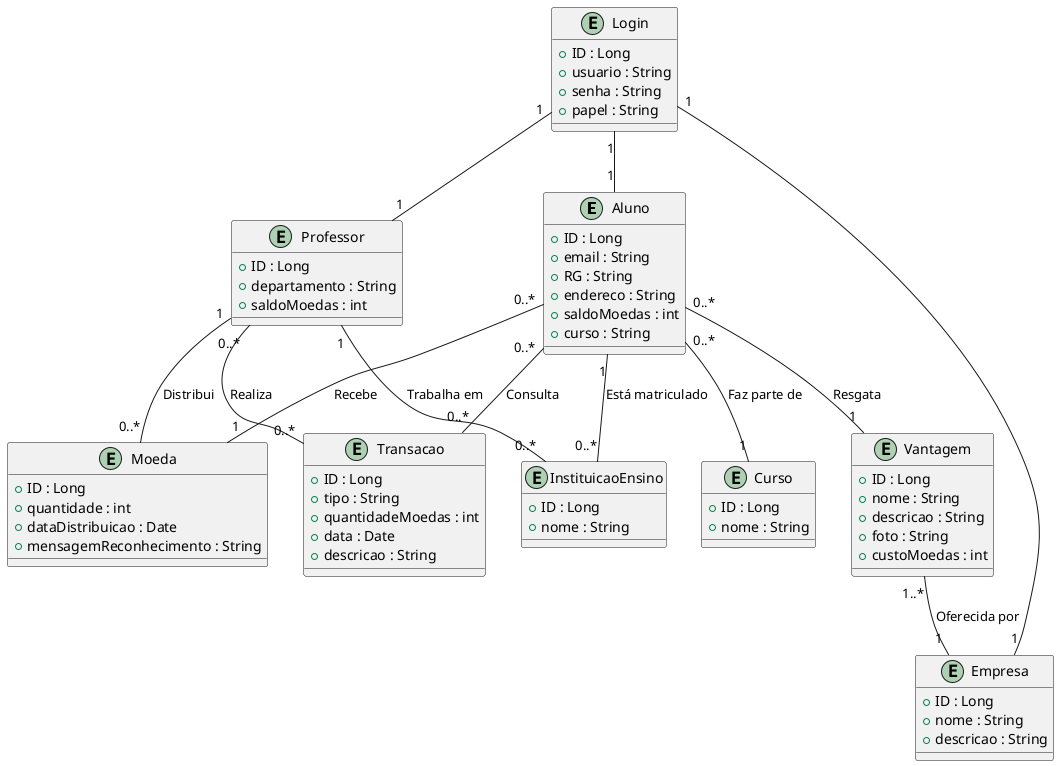 @startuml
entity "Aluno" as Aluno {
    +ID : Long
    +email : String
    +RG : String
    +endereco : String
    +saldoMoedas : int
    +curso : String
}

entity "Professor" as Professor {
    +ID : Long
    +departamento : String
    +saldoMoedas : int
}

entity "InstituicaoEnsino" as InstituicaoEnsino {
    +ID : Long
    +nome : String
}

entity "Curso" as Curso {
    +ID : Long
    +nome : String
}

entity "Moeda" as Moeda {
    +ID : Long
    +quantidade : int
    +dataDistribuicao : Date
    +mensagemReconhecimento : String
}

entity "Transacao" as Transacao {
    +ID : Long
    +tipo : String
    +quantidadeMoedas : int
    +data : Date
    +descricao : String
}

entity "Vantagem" as Vantagem {
    +ID : Long
    +nome : String
    +descricao : String
    +foto : String
    +custoMoedas : int
}

entity "Empresa" as Empresa {
    +ID : Long
    +nome : String
    +descricao : String
}

entity "Login" as Login {
    +ID : Long
    +usuario : String
    +senha : String
    +papel : String
}

Aluno "0..*" -- "1" Moeda : "Recebe"
Professor "1" -- "0..*" Moeda : "Distribui"
Aluno "1" -- "0..*" InstituicaoEnsino : "Está matriculado"
Aluno "0..*" -- "1" Curso : "Faz parte de"
Professor "1" -- "0..*" InstituicaoEnsino : "Trabalha em"
Aluno "0..*" -- "0..*" Transacao : "Consulta"
Professor "0..*" -- "0..*" Transacao : "Realiza"
Aluno "0..*" -- "1" Vantagem : "Resgata"
Vantagem "1..*" -- "1" Empresa : "Oferecida por"
Login "1" -- "1" Aluno
Login "1" -- "1" Professor
Login "1" -- "1" Empresa

@enduml
